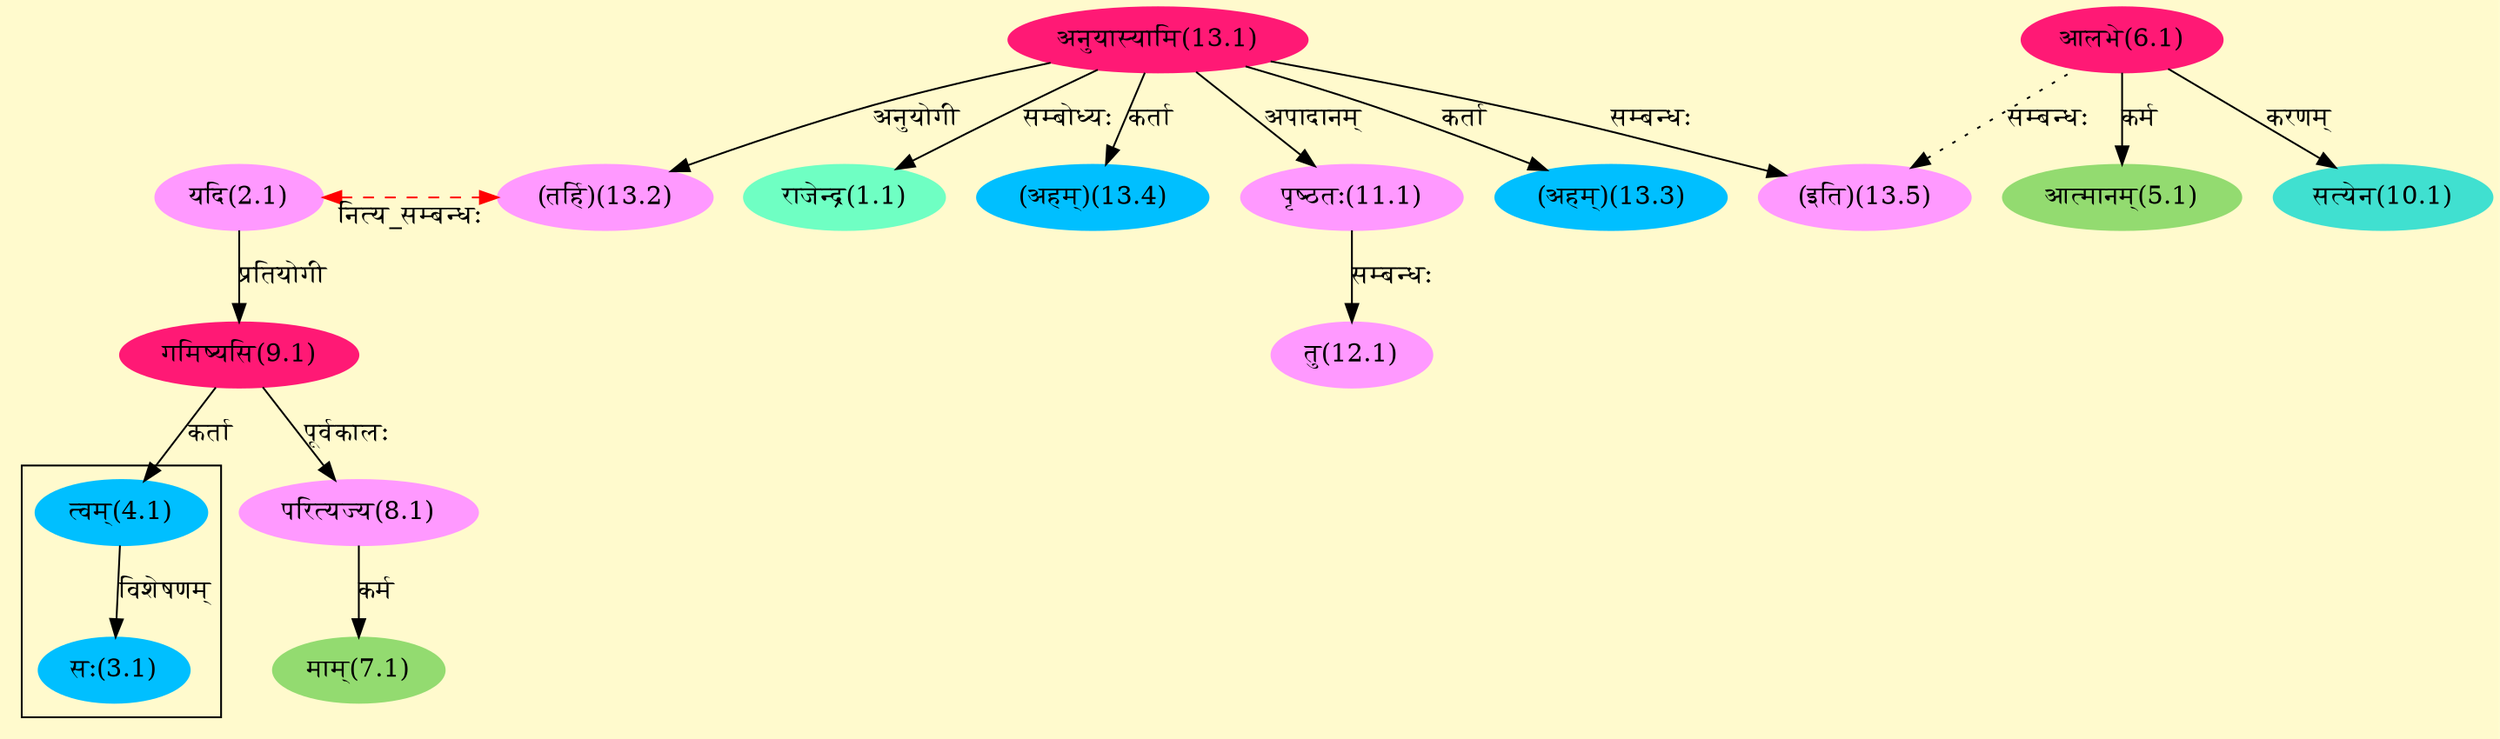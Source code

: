 digraph G{
rankdir=BT;
 compound=true;
 bgcolor="lemonchiffon1";

subgraph cluster_1{
Node3_1 [style=filled, color="#00BFFF" label = "सः(3.1)"]
Node4_1 [style=filled, color="#00BFFF" label = "त्वम्(4.1)"]

}
Node1_1 [style=filled, color="#6FFFC3" label = "राजेन्द्र(1.1)"]
Node13_1 [style=filled, color="#FF1975" label = "अनुयास्यामि(13.1)"]
Node2_1 [style=filled, color="#FF99FF" label = "यदि(2.1)"]
Node13_2 [style=filled, color="#FF99FF" label = "(तर्हि)(13.2)"]
Node4_1 [style=filled, color="#00BFFF" label = "त्वम्(4.1)"]
Node9_1 [style=filled, color="#FF1975" label = "गमिष्यसि(9.1)"]
Node5_1 [style=filled, color="#93DB70" label = "आत्मानम्(5.1)"]
Node6_1 [style=filled, color="#FF1975" label = "आलभे(6.1)"]
Node13_4 [style=filled, color="#00BFFF" label = "(अहम्)(13.4)"]
Node [style=filled, color="" label = "()"]
Node7_1 [style=filled, color="#93DB70" label = "माम्(7.1)"]
Node8_1 [style=filled, color="#FF99FF" label = "परित्यज्य(8.1)"]
Node10_1 [style=filled, color="#40E0D0" label = "सत्येन(10.1)"]
Node11_1 [style=filled, color="#FF99FF" label = "पृष्ठतः(11.1)"]
Node12_1 [style=filled, color="#FF99FF" label = "तु(12.1)"]
Node13_3 [style=filled, color="#00BFFF" label = "(अहम्)(13.3)"]
Node13_5 [style=filled, color="#FF99FF" label = "(इति)(13.5)"]
{rank = same; Node2_1; Node13_2;}
/* Start of Relations section */

Node1_1 -> Node13_1 [  label="सम्बोध्यः"  dir="back" ]
Node2_1 -> Node13_2 [ style=dashed color="red" label="नित्य_सम्बन्धः"  dir="both" ]
Node3_1 -> Node4_1 [  label="विशेषणम्"  dir="back" ]
Node4_1 -> Node9_1 [  label="कर्ता"  dir="back" ]
Node5_1 -> Node6_1 [  label="कर्म"  dir="back" ]
Node7_1 -> Node8_1 [  label="कर्म"  dir="back" ]
Node8_1 -> Node9_1 [  label="पूर्वकालः"  dir="back" ]
Node9_1 -> Node2_1 [  label="प्रतियोगी"  dir="back" ]
Node10_1 -> Node6_1 [  label="करणम्"  dir="back" ]
Node11_1 -> Node13_1 [  label="अपादानम्"  dir="back" ]
Node12_1 -> Node11_1 [  label="सम्बन्धः"  dir="back" ]
Node13_2 -> Node13_1 [  label="अनुयोगी"  dir="back" ]
Node13_3 -> Node13_1 [  label="कर्ता"  dir="back" ]
Node13_4 -> Node13_1 [  label="कर्ता"  dir="back" ]
Node13_5 -> Node13_1 [  label="सम्बन्धः"  dir="back" ]
Node13_5 -> Node6_1 [ style=dotted label="सम्बन्धः"  dir="back" ]
}
